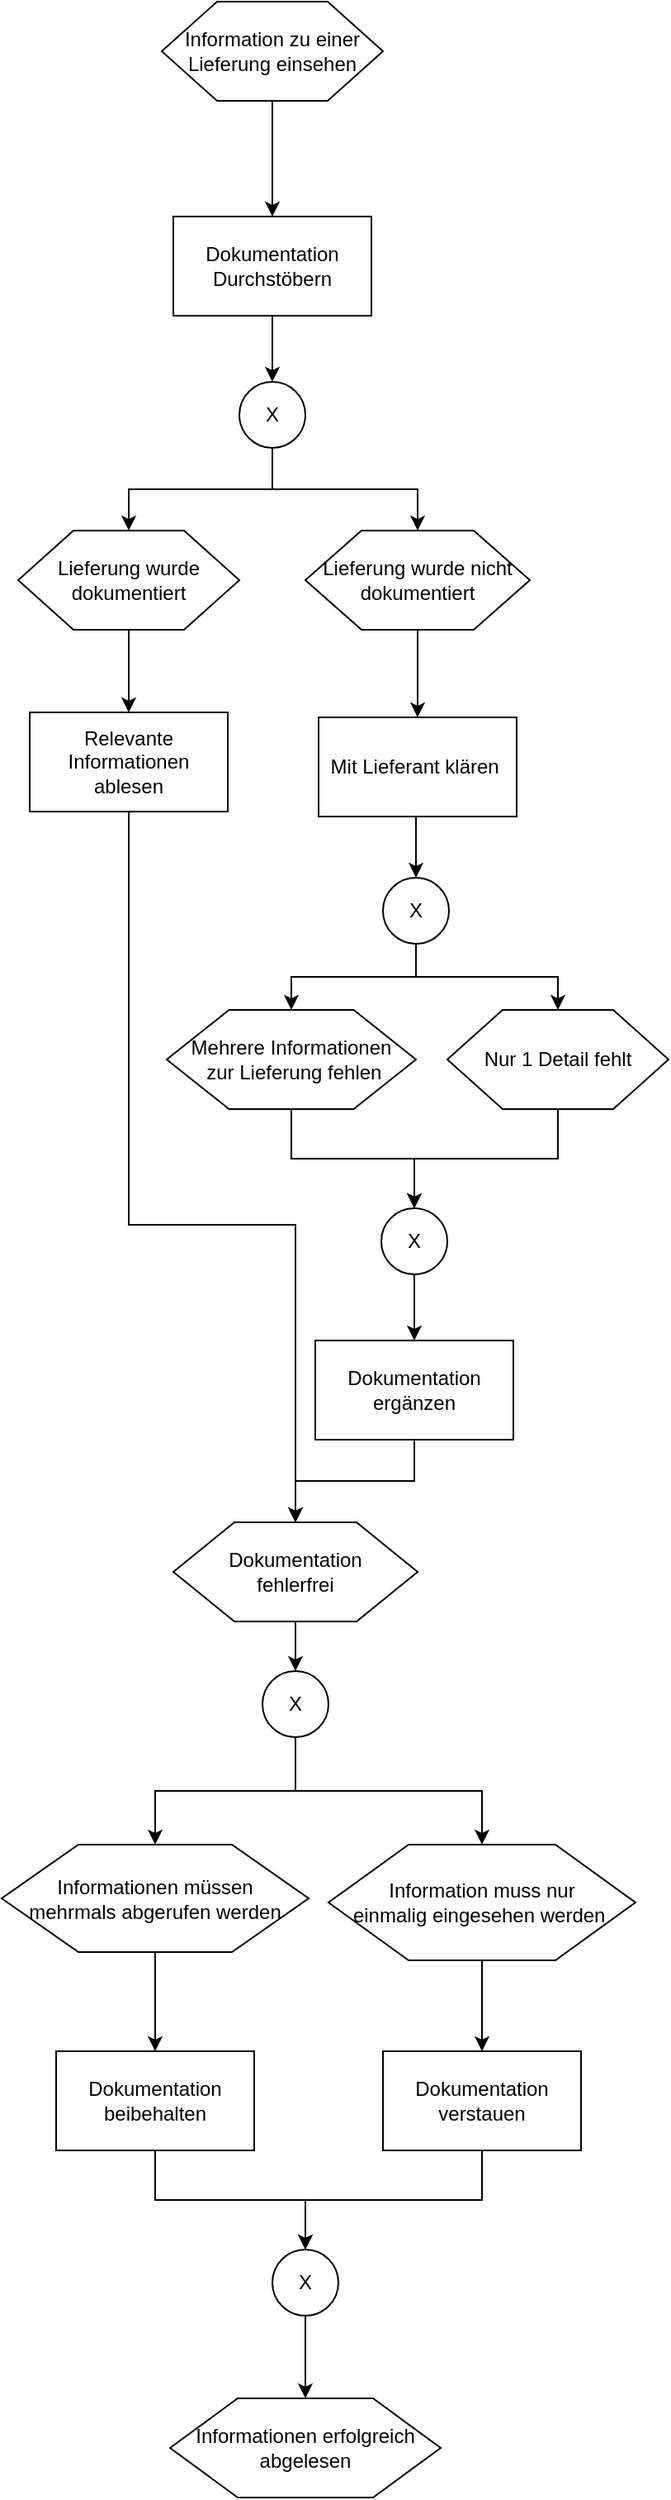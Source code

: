 <mxfile version="10.6.7" type="device"><diagram id="HVEH4m4cQSfxlnygxCwl" name="Page-1"><mxGraphModel dx="1394" dy="824" grid="1" gridSize="10" guides="1" tooltips="1" connect="1" arrows="1" fold="1" page="1" pageScale="1" pageWidth="630" pageHeight="927" math="0" shadow="0"><root><mxCell id="0"/><mxCell id="1" parent="0"/><mxCell id="YW_C4DLovdj0FrwYjA47-8" style="edgeStyle=orthogonalEdgeStyle;rounded=0;orthogonalLoop=1;jettySize=auto;html=1;exitX=0.5;exitY=1;exitDx=0;exitDy=0;entryX=0.5;entryY=0;entryDx=0;entryDy=0;" parent="1" source="YW_C4DLovdj0FrwYjA47-9" target="YW_C4DLovdj0FrwYjA47-10" edge="1"><mxGeometry relative="1" as="geometry"><mxPoint x="300" y="120" as="targetPoint"/></mxGeometry></mxCell><mxCell id="YW_C4DLovdj0FrwYjA47-9" value="Information zu einer Lieferung einsehen" style="shape=hexagon;perimeter=hexagonPerimeter2;whiteSpace=wrap;html=1;" parent="1" vertex="1"><mxGeometry x="237" width="134" height="60" as="geometry"/></mxCell><mxCell id="YW_C4DLovdj0FrwYjA47-12" style="edgeStyle=orthogonalEdgeStyle;rounded=0;orthogonalLoop=1;jettySize=auto;html=1;exitX=0.5;exitY=1;exitDx=0;exitDy=0;entryX=0.5;entryY=0;entryDx=0;entryDy=0;" parent="1" source="YW_C4DLovdj0FrwYjA47-10" target="YW_C4DLovdj0FrwYjA47-11" edge="1"><mxGeometry relative="1" as="geometry"/></mxCell><mxCell id="YW_C4DLovdj0FrwYjA47-10" value="Dokumentation Durchstöbern" style="rounded=0;whiteSpace=wrap;html=1;" parent="1" vertex="1"><mxGeometry x="244" y="130" width="120" height="60" as="geometry"/></mxCell><mxCell id="YW_C4DLovdj0FrwYjA47-15" style="edgeStyle=orthogonalEdgeStyle;rounded=0;orthogonalLoop=1;jettySize=auto;html=1;exitX=0;exitY=1;exitDx=0;exitDy=0;" parent="1" source="YW_C4DLovdj0FrwYjA47-11" target="YW_C4DLovdj0FrwYjA47-13" edge="1"><mxGeometry relative="1" as="geometry"><Array as="points"><mxPoint x="304" y="264"/><mxPoint x="304" y="295"/><mxPoint x="217" y="295"/></Array></mxGeometry></mxCell><mxCell id="YW_C4DLovdj0FrwYjA47-16" style="edgeStyle=orthogonalEdgeStyle;rounded=0;orthogonalLoop=1;jettySize=auto;html=1;exitX=0.5;exitY=1;exitDx=0;exitDy=0;entryX=0.5;entryY=0;entryDx=0;entryDy=0;" parent="1" source="YW_C4DLovdj0FrwYjA47-11" target="YW_C4DLovdj0FrwYjA47-14" edge="1"><mxGeometry relative="1" as="geometry"/></mxCell><mxCell id="YW_C4DLovdj0FrwYjA47-11" value="X" style="ellipse;whiteSpace=wrap;html=1;aspect=fixed;" parent="1" vertex="1"><mxGeometry x="284" y="230" width="40" height="40" as="geometry"/></mxCell><mxCell id="YW_C4DLovdj0FrwYjA47-17" style="edgeStyle=orthogonalEdgeStyle;rounded=0;orthogonalLoop=1;jettySize=auto;html=1;exitX=0.5;exitY=1;exitDx=0;exitDy=0;" parent="1" source="YW_C4DLovdj0FrwYjA47-13" edge="1"><mxGeometry relative="1" as="geometry"><mxPoint x="217" y="430" as="targetPoint"/></mxGeometry></mxCell><mxCell id="YW_C4DLovdj0FrwYjA47-13" value="Lieferung wurde dokumentiert" style="shape=hexagon;perimeter=hexagonPerimeter2;whiteSpace=wrap;html=1;" parent="1" vertex="1"><mxGeometry x="150" y="320" width="134" height="60" as="geometry"/></mxCell><mxCell id="YW_C4DLovdj0FrwYjA47-18" style="edgeStyle=orthogonalEdgeStyle;rounded=0;orthogonalLoop=1;jettySize=auto;html=1;exitX=0.5;exitY=1;exitDx=0;exitDy=0;" parent="1" source="YW_C4DLovdj0FrwYjA47-14" target="YW_C4DLovdj0FrwYjA47-24" edge="1"><mxGeometry relative="1" as="geometry"><mxPoint x="391" y="430" as="targetPoint"/></mxGeometry></mxCell><mxCell id="YW_C4DLovdj0FrwYjA47-14" value="Lieferung wurde nicht dokumentiert" style="shape=hexagon;perimeter=hexagonPerimeter2;whiteSpace=wrap;html=1;" parent="1" vertex="1"><mxGeometry x="324" y="320" width="136" height="60" as="geometry"/></mxCell><mxCell id="YW_C4DLovdj0FrwYjA47-50" style="edgeStyle=orthogonalEdgeStyle;rounded=0;orthogonalLoop=1;jettySize=auto;html=1;exitX=0.5;exitY=1;exitDx=0;exitDy=0;" parent="1" source="YW_C4DLovdj0FrwYjA47-19" target="YW_C4DLovdj0FrwYjA47-48" edge="1"><mxGeometry relative="1" as="geometry"><Array as="points"><mxPoint x="217" y="740"/><mxPoint x="318" y="740"/></Array></mxGeometry></mxCell><mxCell id="YW_C4DLovdj0FrwYjA47-19" value="Relevante Informationen ablesen" style="rounded=0;whiteSpace=wrap;html=1;" parent="1" vertex="1"><mxGeometry x="157" y="430" width="120" height="60" as="geometry"/></mxCell><mxCell id="YW_C4DLovdj0FrwYjA47-46" style="edgeStyle=orthogonalEdgeStyle;rounded=0;orthogonalLoop=1;jettySize=auto;html=1;exitX=0.5;exitY=1;exitDx=0;exitDy=0;" parent="1" source="YW_C4DLovdj0FrwYjA47-21" target="YW_C4DLovdj0FrwYjA47-47" edge="1"><mxGeometry relative="1" as="geometry"><mxPoint x="304" y="1080" as="targetPoint"/></mxGeometry></mxCell><mxCell id="YW_C4DLovdj0FrwYjA47-21" value="Informationen müssen &lt;br&gt;mehrmals abgerufen werden" style="shape=hexagon;perimeter=hexagonPerimeter2;whiteSpace=wrap;html=1;" parent="1" vertex="1"><mxGeometry x="140" y="1115" width="186" height="65" as="geometry"/></mxCell><mxCell id="YW_C4DLovdj0FrwYjA47-26" style="edgeStyle=orthogonalEdgeStyle;rounded=0;orthogonalLoop=1;jettySize=auto;html=1;exitX=0.5;exitY=1;exitDx=0;exitDy=0;entryX=0.5;entryY=0;entryDx=0;entryDy=0;" parent="1" source="YW_C4DLovdj0FrwYjA47-24" target="YW_C4DLovdj0FrwYjA47-25" edge="1"><mxGeometry relative="1" as="geometry"/></mxCell><mxCell id="YW_C4DLovdj0FrwYjA47-24" value="Mit Lieferant klären&amp;nbsp;" style="rounded=0;whiteSpace=wrap;html=1;" parent="1" vertex="1"><mxGeometry x="332" y="433" width="120" height="60" as="geometry"/></mxCell><mxCell id="YW_C4DLovdj0FrwYjA47-30" style="edgeStyle=orthogonalEdgeStyle;rounded=0;orthogonalLoop=1;jettySize=auto;html=1;exitX=0.5;exitY=1;exitDx=0;exitDy=0;entryX=0.5;entryY=0;entryDx=0;entryDy=0;" parent="1" source="YW_C4DLovdj0FrwYjA47-25" target="YW_C4DLovdj0FrwYjA47-28" edge="1"><mxGeometry relative="1" as="geometry"/></mxCell><mxCell id="YW_C4DLovdj0FrwYjA47-31" style="edgeStyle=orthogonalEdgeStyle;rounded=0;orthogonalLoop=1;jettySize=auto;html=1;exitX=0.5;exitY=1;exitDx=0;exitDy=0;" parent="1" source="YW_C4DLovdj0FrwYjA47-25" target="YW_C4DLovdj0FrwYjA47-29" edge="1"><mxGeometry relative="1" as="geometry"/></mxCell><mxCell id="YW_C4DLovdj0FrwYjA47-25" value="X" style="ellipse;whiteSpace=wrap;html=1;aspect=fixed;" parent="1" vertex="1"><mxGeometry x="371" y="530" width="40" height="40" as="geometry"/></mxCell><mxCell id="YW_C4DLovdj0FrwYjA47-38" style="edgeStyle=orthogonalEdgeStyle;rounded=0;orthogonalLoop=1;jettySize=auto;html=1;exitX=0.5;exitY=1;exitDx=0;exitDy=0;" parent="1" source="YW_C4DLovdj0FrwYjA47-28" target="YW_C4DLovdj0FrwYjA47-33" edge="1"><mxGeometry relative="1" as="geometry"/></mxCell><mxCell id="YW_C4DLovdj0FrwYjA47-28" value="Mehrere Informationen&lt;br&gt;&amp;nbsp;zur Lieferung fehlen" style="shape=hexagon;perimeter=hexagonPerimeter2;whiteSpace=wrap;html=1;" parent="1" vertex="1"><mxGeometry x="240" y="610" width="151" height="60" as="geometry"/></mxCell><mxCell id="YW_C4DLovdj0FrwYjA47-39" style="edgeStyle=orthogonalEdgeStyle;rounded=0;orthogonalLoop=1;jettySize=auto;html=1;exitX=0.5;exitY=1;exitDx=0;exitDy=0;entryX=0.5;entryY=0;entryDx=0;entryDy=0;" parent="1" source="YW_C4DLovdj0FrwYjA47-29" target="YW_C4DLovdj0FrwYjA47-33" edge="1"><mxGeometry relative="1" as="geometry"/></mxCell><mxCell id="YW_C4DLovdj0FrwYjA47-29" value="Nur 1 Detail fehlt" style="shape=hexagon;perimeter=hexagonPerimeter2;whiteSpace=wrap;html=1;" parent="1" vertex="1"><mxGeometry x="410" y="610" width="134" height="60" as="geometry"/></mxCell><mxCell id="YW_C4DLovdj0FrwYjA47-44" style="edgeStyle=orthogonalEdgeStyle;rounded=0;orthogonalLoop=1;jettySize=auto;html=1;exitX=0.5;exitY=1;exitDx=0;exitDy=0;" parent="1" source="YW_C4DLovdj0FrwYjA47-33" target="YW_C4DLovdj0FrwYjA47-43" edge="1"><mxGeometry relative="1" as="geometry"/></mxCell><mxCell id="YW_C4DLovdj0FrwYjA47-33" value="X" style="ellipse;whiteSpace=wrap;html=1;aspect=fixed;" parent="1" vertex="1"><mxGeometry x="370" y="730" width="40" height="40" as="geometry"/></mxCell><mxCell id="YW_C4DLovdj0FrwYjA47-49" style="edgeStyle=orthogonalEdgeStyle;rounded=0;orthogonalLoop=1;jettySize=auto;html=1;exitX=0.5;exitY=1;exitDx=0;exitDy=0;" parent="1" source="YW_C4DLovdj0FrwYjA47-43" target="YW_C4DLovdj0FrwYjA47-48" edge="1"><mxGeometry relative="1" as="geometry"/></mxCell><mxCell id="YW_C4DLovdj0FrwYjA47-43" value="Dokumentation ergänzen" style="rounded=0;whiteSpace=wrap;html=1;" parent="1" vertex="1"><mxGeometry x="330" y="810" width="120" height="60" as="geometry"/></mxCell><mxCell id="YW_C4DLovdj0FrwYjA47-59" style="edgeStyle=orthogonalEdgeStyle;rounded=0;orthogonalLoop=1;jettySize=auto;html=1;exitX=0.5;exitY=1;exitDx=0;exitDy=0;entryX=0.5;entryY=0;entryDx=0;entryDy=0;" parent="1" source="YW_C4DLovdj0FrwYjA47-47" target="YW_C4DLovdj0FrwYjA47-58" edge="1"><mxGeometry relative="1" as="geometry"/></mxCell><mxCell id="YW_C4DLovdj0FrwYjA47-47" value="Dokumentation beibehalten" style="rounded=0;whiteSpace=wrap;html=1;" parent="1" vertex="1"><mxGeometry x="173" y="1240" width="120" height="60" as="geometry"/></mxCell><mxCell id="YW_C4DLovdj0FrwYjA47-52" style="edgeStyle=orthogonalEdgeStyle;rounded=0;orthogonalLoop=1;jettySize=auto;html=1;exitX=0.5;exitY=1;exitDx=0;exitDy=0;entryX=0.5;entryY=0;entryDx=0;entryDy=0;" parent="1" source="YW_C4DLovdj0FrwYjA47-48" target="YW_C4DLovdj0FrwYjA47-51" edge="1"><mxGeometry relative="1" as="geometry"/></mxCell><mxCell id="YW_C4DLovdj0FrwYjA47-48" value="Dokumentation &lt;br&gt;fehlerfrei" style="shape=hexagon;perimeter=hexagonPerimeter2;whiteSpace=wrap;html=1;" parent="1" vertex="1"><mxGeometry x="244" y="920" width="148" height="60" as="geometry"/></mxCell><mxCell id="YW_C4DLovdj0FrwYjA47-53" style="edgeStyle=orthogonalEdgeStyle;rounded=0;orthogonalLoop=1;jettySize=auto;html=1;exitX=0.5;exitY=1;exitDx=0;exitDy=0;entryX=0.5;entryY=0;entryDx=0;entryDy=0;" parent="1" source="YW_C4DLovdj0FrwYjA47-51" target="YW_C4DLovdj0FrwYjA47-21" edge="1"><mxGeometry relative="1" as="geometry"/></mxCell><mxCell id="YW_C4DLovdj0FrwYjA47-55" style="edgeStyle=orthogonalEdgeStyle;rounded=0;orthogonalLoop=1;jettySize=auto;html=1;exitX=0.5;exitY=1;exitDx=0;exitDy=0;" parent="1" source="YW_C4DLovdj0FrwYjA47-51" target="YW_C4DLovdj0FrwYjA47-54" edge="1"><mxGeometry relative="1" as="geometry"/></mxCell><mxCell id="YW_C4DLovdj0FrwYjA47-51" value="X" style="ellipse;whiteSpace=wrap;html=1;aspect=fixed;" parent="1" vertex="1"><mxGeometry x="298" y="1010" width="40" height="40" as="geometry"/></mxCell><mxCell id="YW_C4DLovdj0FrwYjA47-56" style="edgeStyle=orthogonalEdgeStyle;rounded=0;orthogonalLoop=1;jettySize=auto;html=1;exitX=0.5;exitY=1;exitDx=0;exitDy=0;" parent="1" source="YW_C4DLovdj0FrwYjA47-54" target="YW_C4DLovdj0FrwYjA47-57" edge="1"><mxGeometry relative="1" as="geometry"><mxPoint x="431" y="1240" as="targetPoint"/></mxGeometry></mxCell><mxCell id="YW_C4DLovdj0FrwYjA47-54" value="Information muss nur&lt;br&gt;einmalig eingesehen werden&amp;nbsp;" style="shape=hexagon;perimeter=hexagonPerimeter2;whiteSpace=wrap;html=1;size=0.261;" parent="1" vertex="1"><mxGeometry x="338" y="1115" width="186" height="70" as="geometry"/></mxCell><mxCell id="YW_C4DLovdj0FrwYjA47-60" style="edgeStyle=orthogonalEdgeStyle;rounded=0;orthogonalLoop=1;jettySize=auto;html=1;exitX=0.5;exitY=1;exitDx=0;exitDy=0;entryX=0.5;entryY=0;entryDx=0;entryDy=0;" parent="1" source="YW_C4DLovdj0FrwYjA47-57" target="YW_C4DLovdj0FrwYjA47-58" edge="1"><mxGeometry relative="1" as="geometry"/></mxCell><mxCell id="YW_C4DLovdj0FrwYjA47-57" value="Dokumentation verstauen" style="rounded=0;whiteSpace=wrap;html=1;" parent="1" vertex="1"><mxGeometry x="371" y="1240" width="120" height="60" as="geometry"/></mxCell><mxCell id="YW_C4DLovdj0FrwYjA47-61" style="edgeStyle=orthogonalEdgeStyle;rounded=0;orthogonalLoop=1;jettySize=auto;html=1;exitX=0.5;exitY=1;exitDx=0;exitDy=0;entryX=0.5;entryY=0;entryDx=0;entryDy=0;" parent="1" source="YW_C4DLovdj0FrwYjA47-58" target="YW_C4DLovdj0FrwYjA47-63" edge="1"><mxGeometry relative="1" as="geometry"><mxPoint x="324" y="1430" as="targetPoint"/></mxGeometry></mxCell><mxCell id="YW_C4DLovdj0FrwYjA47-58" value="X" style="ellipse;whiteSpace=wrap;html=1;aspect=fixed;" parent="1" vertex="1"><mxGeometry x="304" y="1360" width="40" height="40" as="geometry"/></mxCell><mxCell id="YW_C4DLovdj0FrwYjA47-63" value="Informationen erfolgreich abgelesen" style="shape=hexagon;perimeter=hexagonPerimeter2;whiteSpace=wrap;html=1;" parent="1" vertex="1"><mxGeometry x="242" y="1450" width="164" height="60" as="geometry"/></mxCell></root></mxGraphModel></diagram></mxfile>